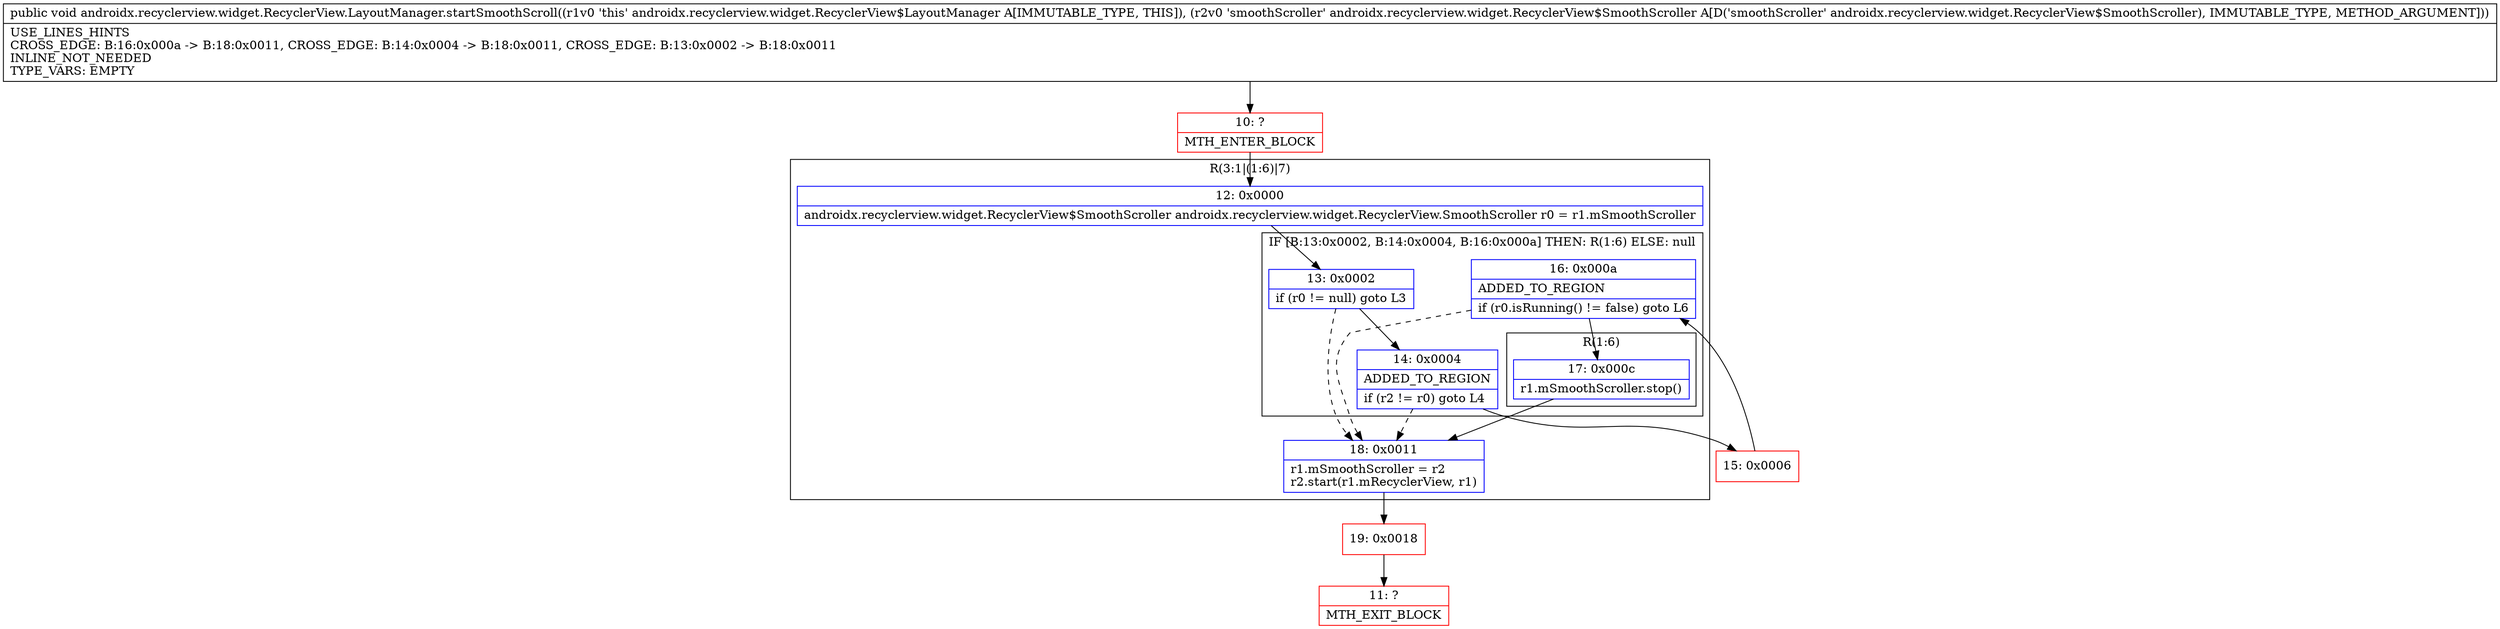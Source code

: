 digraph "CFG forandroidx.recyclerview.widget.RecyclerView.LayoutManager.startSmoothScroll(Landroidx\/recyclerview\/widget\/RecyclerView$SmoothScroller;)V" {
subgraph cluster_Region_1089548861 {
label = "R(3:1|(1:6)|7)";
node [shape=record,color=blue];
Node_12 [shape=record,label="{12\:\ 0x0000|androidx.recyclerview.widget.RecyclerView$SmoothScroller androidx.recyclerview.widget.RecyclerView.SmoothScroller r0 = r1.mSmoothScroller\l}"];
subgraph cluster_IfRegion_1775381620 {
label = "IF [B:13:0x0002, B:14:0x0004, B:16:0x000a] THEN: R(1:6) ELSE: null";
node [shape=record,color=blue];
Node_13 [shape=record,label="{13\:\ 0x0002|if (r0 != null) goto L3\l}"];
Node_14 [shape=record,label="{14\:\ 0x0004|ADDED_TO_REGION\l|if (r2 != r0) goto L4\l}"];
Node_16 [shape=record,label="{16\:\ 0x000a|ADDED_TO_REGION\l|if (r0.isRunning() != false) goto L6\l}"];
subgraph cluster_Region_1031874712 {
label = "R(1:6)";
node [shape=record,color=blue];
Node_17 [shape=record,label="{17\:\ 0x000c|r1.mSmoothScroller.stop()\l}"];
}
}
Node_18 [shape=record,label="{18\:\ 0x0011|r1.mSmoothScroller = r2\lr2.start(r1.mRecyclerView, r1)\l}"];
}
Node_10 [shape=record,color=red,label="{10\:\ ?|MTH_ENTER_BLOCK\l}"];
Node_15 [shape=record,color=red,label="{15\:\ 0x0006}"];
Node_19 [shape=record,color=red,label="{19\:\ 0x0018}"];
Node_11 [shape=record,color=red,label="{11\:\ ?|MTH_EXIT_BLOCK\l}"];
MethodNode[shape=record,label="{public void androidx.recyclerview.widget.RecyclerView.LayoutManager.startSmoothScroll((r1v0 'this' androidx.recyclerview.widget.RecyclerView$LayoutManager A[IMMUTABLE_TYPE, THIS]), (r2v0 'smoothScroller' androidx.recyclerview.widget.RecyclerView$SmoothScroller A[D('smoothScroller' androidx.recyclerview.widget.RecyclerView$SmoothScroller), IMMUTABLE_TYPE, METHOD_ARGUMENT]))  | USE_LINES_HINTS\lCROSS_EDGE: B:16:0x000a \-\> B:18:0x0011, CROSS_EDGE: B:14:0x0004 \-\> B:18:0x0011, CROSS_EDGE: B:13:0x0002 \-\> B:18:0x0011\lINLINE_NOT_NEEDED\lTYPE_VARS: EMPTY\l}"];
MethodNode -> Node_10;Node_12 -> Node_13;
Node_13 -> Node_14;
Node_13 -> Node_18[style=dashed];
Node_14 -> Node_15;
Node_14 -> Node_18[style=dashed];
Node_16 -> Node_17;
Node_16 -> Node_18[style=dashed];
Node_17 -> Node_18;
Node_18 -> Node_19;
Node_10 -> Node_12;
Node_15 -> Node_16;
Node_19 -> Node_11;
}

